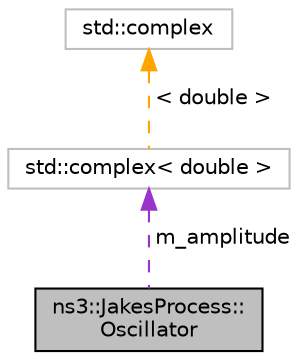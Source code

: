 digraph "ns3::JakesProcess::Oscillator"
{
 // LATEX_PDF_SIZE
  edge [fontname="Helvetica",fontsize="10",labelfontname="Helvetica",labelfontsize="10"];
  node [fontname="Helvetica",fontsize="10",shape=record];
  Node1 [label="ns3::JakesProcess::\lOscillator",height=0.2,width=0.4,color="black", fillcolor="grey75", style="filled", fontcolor="black",tooltip="This class Represents a single oscillator."];
  Node2 -> Node1 [dir="back",color="darkorchid3",fontsize="10",style="dashed",label=" m_amplitude" ,fontname="Helvetica"];
  Node2 [label="std::complex\< double \>",height=0.2,width=0.4,color="grey75", fillcolor="white", style="filled",tooltip=" "];
  Node3 -> Node2 [dir="back",color="orange",fontsize="10",style="dashed",label=" \< double \>" ,fontname="Helvetica"];
  Node3 [label="std::complex",height=0.2,width=0.4,color="grey75", fillcolor="white", style="filled",tooltip=" "];
}
